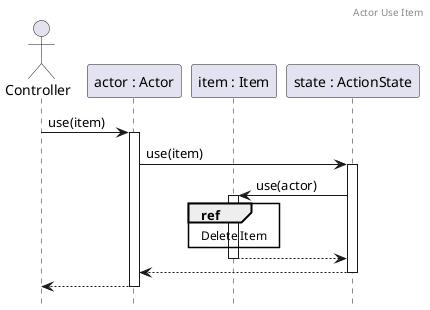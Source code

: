 @startuml ActorUseItem
header Actor Use Item

hide footbox
autoactivate on

actor A as "Controller"
participant B as "actor : Actor"
participant D as "item : Item"
participant C as "state : ActionState"

A -> B : use(item)
B -> C : use(item)
C -> D : use(actor)
ref over D : Delete Item

return
return
return
@enduml


